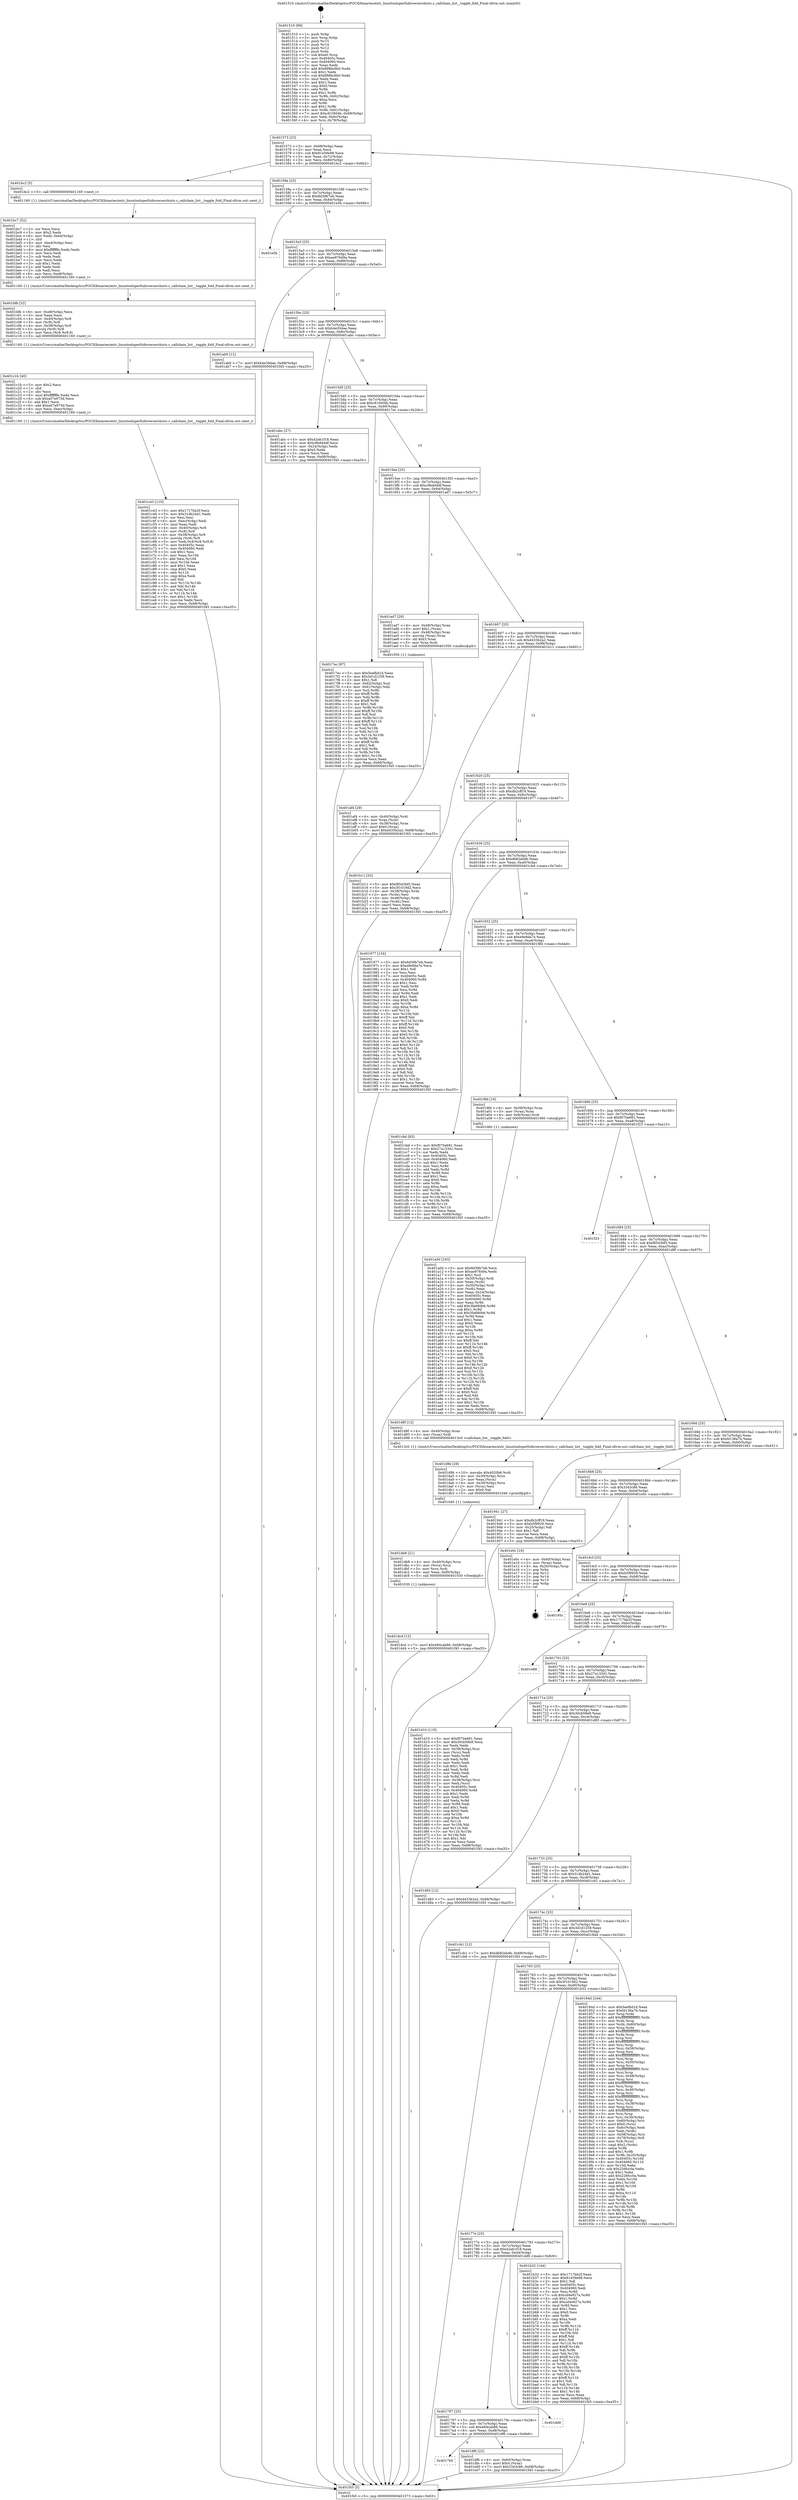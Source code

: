 digraph "0x401510" {
  label = "0x401510 (/mnt/c/Users/mathe/Desktop/tcc/POCII/binaries/extr_linuxtoolsperfuibrowsershists.c_callchain_list__toggle_fold_Final-ollvm.out::main(0))"
  labelloc = "t"
  node[shape=record]

  Entry [label="",width=0.3,height=0.3,shape=circle,fillcolor=black,style=filled]
  "0x401573" [label="{
     0x401573 [23]\l
     | [instrs]\l
     &nbsp;&nbsp;0x401573 \<+3\>: mov -0x68(%rbp),%eax\l
     &nbsp;&nbsp;0x401576 \<+2\>: mov %eax,%ecx\l
     &nbsp;&nbsp;0x401578 \<+6\>: sub $0x81e59e98,%ecx\l
     &nbsp;&nbsp;0x40157e \<+3\>: mov %eax,-0x7c(%rbp)\l
     &nbsp;&nbsp;0x401581 \<+3\>: mov %ecx,-0x80(%rbp)\l
     &nbsp;&nbsp;0x401584 \<+6\>: je 0000000000401bc2 \<main+0x6b2\>\l
  }"]
  "0x401bc2" [label="{
     0x401bc2 [5]\l
     | [instrs]\l
     &nbsp;&nbsp;0x401bc2 \<+5\>: call 0000000000401160 \<next_i\>\l
     | [calls]\l
     &nbsp;&nbsp;0x401160 \{1\} (/mnt/c/Users/mathe/Desktop/tcc/POCII/binaries/extr_linuxtoolsperfuibrowsershists.c_callchain_list__toggle_fold_Final-ollvm.out::next_i)\l
  }"]
  "0x40158a" [label="{
     0x40158a [25]\l
     | [instrs]\l
     &nbsp;&nbsp;0x40158a \<+5\>: jmp 000000000040158f \<main+0x7f\>\l
     &nbsp;&nbsp;0x40158f \<+3\>: mov -0x7c(%rbp),%eax\l
     &nbsp;&nbsp;0x401592 \<+5\>: sub $0x8d39b7eb,%eax\l
     &nbsp;&nbsp;0x401597 \<+6\>: mov %eax,-0x84(%rbp)\l
     &nbsp;&nbsp;0x40159d \<+6\>: je 0000000000401e5b \<main+0x94b\>\l
  }"]
  Exit [label="",width=0.3,height=0.3,shape=circle,fillcolor=black,style=filled,peripheries=2]
  "0x401e5b" [label="{
     0x401e5b\l
  }", style=dashed]
  "0x4015a3" [label="{
     0x4015a3 [25]\l
     | [instrs]\l
     &nbsp;&nbsp;0x4015a3 \<+5\>: jmp 00000000004015a8 \<main+0x98\>\l
     &nbsp;&nbsp;0x4015a8 \<+3\>: mov -0x7c(%rbp),%eax\l
     &nbsp;&nbsp;0x4015ab \<+5\>: sub $0xae97649a,%eax\l
     &nbsp;&nbsp;0x4015b0 \<+6\>: mov %eax,-0x88(%rbp)\l
     &nbsp;&nbsp;0x4015b6 \<+6\>: je 0000000000401ab0 \<main+0x5a0\>\l
  }"]
  "0x4017b0" [label="{
     0x4017b0\l
  }", style=dashed]
  "0x401ab0" [label="{
     0x401ab0 [12]\l
     | [instrs]\l
     &nbsp;&nbsp;0x401ab0 \<+7\>: movl $0xb4e394ae,-0x68(%rbp)\l
     &nbsp;&nbsp;0x401ab7 \<+5\>: jmp 0000000000401f45 \<main+0xa35\>\l
  }"]
  "0x4015bc" [label="{
     0x4015bc [25]\l
     | [instrs]\l
     &nbsp;&nbsp;0x4015bc \<+5\>: jmp 00000000004015c1 \<main+0xb1\>\l
     &nbsp;&nbsp;0x4015c1 \<+3\>: mov -0x7c(%rbp),%eax\l
     &nbsp;&nbsp;0x4015c4 \<+5\>: sub $0xb4e394ae,%eax\l
     &nbsp;&nbsp;0x4015c9 \<+6\>: mov %eax,-0x8c(%rbp)\l
     &nbsp;&nbsp;0x4015cf \<+6\>: je 0000000000401abc \<main+0x5ac\>\l
  }"]
  "0x401df6" [label="{
     0x401df6 [22]\l
     | [instrs]\l
     &nbsp;&nbsp;0x401df6 \<+4\>: mov -0x60(%rbp),%rax\l
     &nbsp;&nbsp;0x401dfa \<+6\>: movl $0x0,(%rax)\l
     &nbsp;&nbsp;0x401e00 \<+7\>: movl $0x3343c86,-0x68(%rbp)\l
     &nbsp;&nbsp;0x401e07 \<+5\>: jmp 0000000000401f45 \<main+0xa35\>\l
  }"]
  "0x401abc" [label="{
     0x401abc [27]\l
     | [instrs]\l
     &nbsp;&nbsp;0x401abc \<+5\>: mov $0x42eb1f18,%eax\l
     &nbsp;&nbsp;0x401ac1 \<+5\>: mov $0xc9bdd4df,%ecx\l
     &nbsp;&nbsp;0x401ac6 \<+3\>: mov -0x24(%rbp),%edx\l
     &nbsp;&nbsp;0x401ac9 \<+3\>: cmp $0x0,%edx\l
     &nbsp;&nbsp;0x401acc \<+3\>: cmove %ecx,%eax\l
     &nbsp;&nbsp;0x401acf \<+3\>: mov %eax,-0x68(%rbp)\l
     &nbsp;&nbsp;0x401ad2 \<+5\>: jmp 0000000000401f45 \<main+0xa35\>\l
  }"]
  "0x4015d5" [label="{
     0x4015d5 [25]\l
     | [instrs]\l
     &nbsp;&nbsp;0x4015d5 \<+5\>: jmp 00000000004015da \<main+0xca\>\l
     &nbsp;&nbsp;0x4015da \<+3\>: mov -0x7c(%rbp),%eax\l
     &nbsp;&nbsp;0x4015dd \<+5\>: sub $0xc61f404b,%eax\l
     &nbsp;&nbsp;0x4015e2 \<+6\>: mov %eax,-0x90(%rbp)\l
     &nbsp;&nbsp;0x4015e8 \<+6\>: je 00000000004017ec \<main+0x2dc\>\l
  }"]
  "0x401797" [label="{
     0x401797 [25]\l
     | [instrs]\l
     &nbsp;&nbsp;0x401797 \<+5\>: jmp 000000000040179c \<main+0x28c\>\l
     &nbsp;&nbsp;0x40179c \<+3\>: mov -0x7c(%rbp),%eax\l
     &nbsp;&nbsp;0x40179f \<+5\>: sub $0x484cab86,%eax\l
     &nbsp;&nbsp;0x4017a4 \<+6\>: mov %eax,-0xd8(%rbp)\l
     &nbsp;&nbsp;0x4017aa \<+6\>: je 0000000000401df6 \<main+0x8e6\>\l
  }"]
  "0x4017ec" [label="{
     0x4017ec [97]\l
     | [instrs]\l
     &nbsp;&nbsp;0x4017ec \<+5\>: mov $0x5eefbd1d,%eax\l
     &nbsp;&nbsp;0x4017f1 \<+5\>: mov $0x3d1d1259,%ecx\l
     &nbsp;&nbsp;0x4017f6 \<+2\>: mov $0x1,%dl\l
     &nbsp;&nbsp;0x4017f8 \<+4\>: mov -0x62(%rbp),%sil\l
     &nbsp;&nbsp;0x4017fc \<+4\>: mov -0x61(%rbp),%dil\l
     &nbsp;&nbsp;0x401800 \<+3\>: mov %sil,%r8b\l
     &nbsp;&nbsp;0x401803 \<+4\>: xor $0xff,%r8b\l
     &nbsp;&nbsp;0x401807 \<+3\>: mov %dil,%r9b\l
     &nbsp;&nbsp;0x40180a \<+4\>: xor $0xff,%r9b\l
     &nbsp;&nbsp;0x40180e \<+3\>: xor $0x1,%dl\l
     &nbsp;&nbsp;0x401811 \<+3\>: mov %r8b,%r10b\l
     &nbsp;&nbsp;0x401814 \<+4\>: and $0xff,%r10b\l
     &nbsp;&nbsp;0x401818 \<+3\>: and %dl,%sil\l
     &nbsp;&nbsp;0x40181b \<+3\>: mov %r9b,%r11b\l
     &nbsp;&nbsp;0x40181e \<+4\>: and $0xff,%r11b\l
     &nbsp;&nbsp;0x401822 \<+3\>: and %dl,%dil\l
     &nbsp;&nbsp;0x401825 \<+3\>: or %sil,%r10b\l
     &nbsp;&nbsp;0x401828 \<+3\>: or %dil,%r11b\l
     &nbsp;&nbsp;0x40182b \<+3\>: xor %r11b,%r10b\l
     &nbsp;&nbsp;0x40182e \<+3\>: or %r9b,%r8b\l
     &nbsp;&nbsp;0x401831 \<+4\>: xor $0xff,%r8b\l
     &nbsp;&nbsp;0x401835 \<+3\>: or $0x1,%dl\l
     &nbsp;&nbsp;0x401838 \<+3\>: and %dl,%r8b\l
     &nbsp;&nbsp;0x40183b \<+3\>: or %r8b,%r10b\l
     &nbsp;&nbsp;0x40183e \<+4\>: test $0x1,%r10b\l
     &nbsp;&nbsp;0x401842 \<+3\>: cmovne %ecx,%eax\l
     &nbsp;&nbsp;0x401845 \<+3\>: mov %eax,-0x68(%rbp)\l
     &nbsp;&nbsp;0x401848 \<+5\>: jmp 0000000000401f45 \<main+0xa35\>\l
  }"]
  "0x4015ee" [label="{
     0x4015ee [25]\l
     | [instrs]\l
     &nbsp;&nbsp;0x4015ee \<+5\>: jmp 00000000004015f3 \<main+0xe3\>\l
     &nbsp;&nbsp;0x4015f3 \<+3\>: mov -0x7c(%rbp),%eax\l
     &nbsp;&nbsp;0x4015f6 \<+5\>: sub $0xc9bdd4df,%eax\l
     &nbsp;&nbsp;0x4015fb \<+6\>: mov %eax,-0x94(%rbp)\l
     &nbsp;&nbsp;0x401601 \<+6\>: je 0000000000401ad7 \<main+0x5c7\>\l
  }"]
  "0x401f45" [label="{
     0x401f45 [5]\l
     | [instrs]\l
     &nbsp;&nbsp;0x401f45 \<+5\>: jmp 0000000000401573 \<main+0x63\>\l
  }"]
  "0x401510" [label="{
     0x401510 [99]\l
     | [instrs]\l
     &nbsp;&nbsp;0x401510 \<+1\>: push %rbp\l
     &nbsp;&nbsp;0x401511 \<+3\>: mov %rsp,%rbp\l
     &nbsp;&nbsp;0x401514 \<+2\>: push %r15\l
     &nbsp;&nbsp;0x401516 \<+2\>: push %r14\l
     &nbsp;&nbsp;0x401518 \<+2\>: push %r12\l
     &nbsp;&nbsp;0x40151a \<+1\>: push %rbx\l
     &nbsp;&nbsp;0x40151b \<+7\>: sub $0xe0,%rsp\l
     &nbsp;&nbsp;0x401522 \<+7\>: mov 0x40405c,%eax\l
     &nbsp;&nbsp;0x401529 \<+7\>: mov 0x404060,%ecx\l
     &nbsp;&nbsp;0x401530 \<+2\>: mov %eax,%edx\l
     &nbsp;&nbsp;0x401532 \<+6\>: add $0x898bc6b0,%edx\l
     &nbsp;&nbsp;0x401538 \<+3\>: sub $0x1,%edx\l
     &nbsp;&nbsp;0x40153b \<+6\>: sub $0x898bc6b0,%edx\l
     &nbsp;&nbsp;0x401541 \<+3\>: imul %edx,%eax\l
     &nbsp;&nbsp;0x401544 \<+3\>: and $0x1,%eax\l
     &nbsp;&nbsp;0x401547 \<+3\>: cmp $0x0,%eax\l
     &nbsp;&nbsp;0x40154a \<+4\>: sete %r8b\l
     &nbsp;&nbsp;0x40154e \<+4\>: and $0x1,%r8b\l
     &nbsp;&nbsp;0x401552 \<+4\>: mov %r8b,-0x62(%rbp)\l
     &nbsp;&nbsp;0x401556 \<+3\>: cmp $0xa,%ecx\l
     &nbsp;&nbsp;0x401559 \<+4\>: setl %r8b\l
     &nbsp;&nbsp;0x40155d \<+4\>: and $0x1,%r8b\l
     &nbsp;&nbsp;0x401561 \<+4\>: mov %r8b,-0x61(%rbp)\l
     &nbsp;&nbsp;0x401565 \<+7\>: movl $0xc61f404b,-0x68(%rbp)\l
     &nbsp;&nbsp;0x40156c \<+3\>: mov %edi,-0x6c(%rbp)\l
     &nbsp;&nbsp;0x40156f \<+4\>: mov %rsi,-0x78(%rbp)\l
  }"]
  "0x401dd9" [label="{
     0x401dd9\l
  }", style=dashed]
  "0x401ad7" [label="{
     0x401ad7 [29]\l
     | [instrs]\l
     &nbsp;&nbsp;0x401ad7 \<+4\>: mov -0x48(%rbp),%rax\l
     &nbsp;&nbsp;0x401adb \<+6\>: movl $0x1,(%rax)\l
     &nbsp;&nbsp;0x401ae1 \<+4\>: mov -0x48(%rbp),%rax\l
     &nbsp;&nbsp;0x401ae5 \<+3\>: movslq (%rax),%rax\l
     &nbsp;&nbsp;0x401ae8 \<+4\>: shl $0x3,%rax\l
     &nbsp;&nbsp;0x401aec \<+3\>: mov %rax,%rdi\l
     &nbsp;&nbsp;0x401aef \<+5\>: call 0000000000401050 \<malloc@plt\>\l
     | [calls]\l
     &nbsp;&nbsp;0x401050 \{1\} (unknown)\l
  }"]
  "0x401607" [label="{
     0x401607 [25]\l
     | [instrs]\l
     &nbsp;&nbsp;0x401607 \<+5\>: jmp 000000000040160c \<main+0xfc\>\l
     &nbsp;&nbsp;0x40160c \<+3\>: mov -0x7c(%rbp),%eax\l
     &nbsp;&nbsp;0x40160f \<+5\>: sub $0xd433b2a2,%eax\l
     &nbsp;&nbsp;0x401614 \<+6\>: mov %eax,-0x98(%rbp)\l
     &nbsp;&nbsp;0x40161a \<+6\>: je 0000000000401b11 \<main+0x601\>\l
  }"]
  "0x401dcd" [label="{
     0x401dcd [12]\l
     | [instrs]\l
     &nbsp;&nbsp;0x401dcd \<+7\>: movl $0x484cab86,-0x68(%rbp)\l
     &nbsp;&nbsp;0x401dd4 \<+5\>: jmp 0000000000401f45 \<main+0xa35\>\l
  }"]
  "0x401b11" [label="{
     0x401b11 [33]\l
     | [instrs]\l
     &nbsp;&nbsp;0x401b11 \<+5\>: mov $0xf8543bf3,%eax\l
     &nbsp;&nbsp;0x401b16 \<+5\>: mov $0x3f1019d2,%ecx\l
     &nbsp;&nbsp;0x401b1b \<+4\>: mov -0x38(%rbp),%rdx\l
     &nbsp;&nbsp;0x401b1f \<+2\>: mov (%rdx),%esi\l
     &nbsp;&nbsp;0x401b21 \<+4\>: mov -0x48(%rbp),%rdx\l
     &nbsp;&nbsp;0x401b25 \<+2\>: cmp (%rdx),%esi\l
     &nbsp;&nbsp;0x401b27 \<+3\>: cmovl %ecx,%eax\l
     &nbsp;&nbsp;0x401b2a \<+3\>: mov %eax,-0x68(%rbp)\l
     &nbsp;&nbsp;0x401b2d \<+5\>: jmp 0000000000401f45 \<main+0xa35\>\l
  }"]
  "0x401620" [label="{
     0x401620 [25]\l
     | [instrs]\l
     &nbsp;&nbsp;0x401620 \<+5\>: jmp 0000000000401625 \<main+0x115\>\l
     &nbsp;&nbsp;0x401625 \<+3\>: mov -0x7c(%rbp),%eax\l
     &nbsp;&nbsp;0x401628 \<+5\>: sub $0xdb2cff19,%eax\l
     &nbsp;&nbsp;0x40162d \<+6\>: mov %eax,-0x9c(%rbp)\l
     &nbsp;&nbsp;0x401633 \<+6\>: je 0000000000401977 \<main+0x467\>\l
  }"]
  "0x401db8" [label="{
     0x401db8 [21]\l
     | [instrs]\l
     &nbsp;&nbsp;0x401db8 \<+4\>: mov -0x40(%rbp),%rcx\l
     &nbsp;&nbsp;0x401dbc \<+3\>: mov (%rcx),%rcx\l
     &nbsp;&nbsp;0x401dbf \<+3\>: mov %rcx,%rdi\l
     &nbsp;&nbsp;0x401dc2 \<+6\>: mov %eax,-0xf0(%rbp)\l
     &nbsp;&nbsp;0x401dc8 \<+5\>: call 0000000000401030 \<free@plt\>\l
     | [calls]\l
     &nbsp;&nbsp;0x401030 \{1\} (unknown)\l
  }"]
  "0x401977" [label="{
     0x401977 [134]\l
     | [instrs]\l
     &nbsp;&nbsp;0x401977 \<+5\>: mov $0x8d39b7eb,%eax\l
     &nbsp;&nbsp;0x40197c \<+5\>: mov $0xe9e8da7e,%ecx\l
     &nbsp;&nbsp;0x401981 \<+2\>: mov $0x1,%dl\l
     &nbsp;&nbsp;0x401983 \<+2\>: xor %esi,%esi\l
     &nbsp;&nbsp;0x401985 \<+7\>: mov 0x40405c,%edi\l
     &nbsp;&nbsp;0x40198c \<+8\>: mov 0x404060,%r8d\l
     &nbsp;&nbsp;0x401994 \<+3\>: sub $0x1,%esi\l
     &nbsp;&nbsp;0x401997 \<+3\>: mov %edi,%r9d\l
     &nbsp;&nbsp;0x40199a \<+3\>: add %esi,%r9d\l
     &nbsp;&nbsp;0x40199d \<+4\>: imul %r9d,%edi\l
     &nbsp;&nbsp;0x4019a1 \<+3\>: and $0x1,%edi\l
     &nbsp;&nbsp;0x4019a4 \<+3\>: cmp $0x0,%edi\l
     &nbsp;&nbsp;0x4019a7 \<+4\>: sete %r10b\l
     &nbsp;&nbsp;0x4019ab \<+4\>: cmp $0xa,%r8d\l
     &nbsp;&nbsp;0x4019af \<+4\>: setl %r11b\l
     &nbsp;&nbsp;0x4019b3 \<+3\>: mov %r10b,%bl\l
     &nbsp;&nbsp;0x4019b6 \<+3\>: xor $0xff,%bl\l
     &nbsp;&nbsp;0x4019b9 \<+3\>: mov %r11b,%r14b\l
     &nbsp;&nbsp;0x4019bc \<+4\>: xor $0xff,%r14b\l
     &nbsp;&nbsp;0x4019c0 \<+3\>: xor $0x0,%dl\l
     &nbsp;&nbsp;0x4019c3 \<+3\>: mov %bl,%r15b\l
     &nbsp;&nbsp;0x4019c6 \<+4\>: and $0x0,%r15b\l
     &nbsp;&nbsp;0x4019ca \<+3\>: and %dl,%r10b\l
     &nbsp;&nbsp;0x4019cd \<+3\>: mov %r14b,%r12b\l
     &nbsp;&nbsp;0x4019d0 \<+4\>: and $0x0,%r12b\l
     &nbsp;&nbsp;0x4019d4 \<+3\>: and %dl,%r11b\l
     &nbsp;&nbsp;0x4019d7 \<+3\>: or %r10b,%r15b\l
     &nbsp;&nbsp;0x4019da \<+3\>: or %r11b,%r12b\l
     &nbsp;&nbsp;0x4019dd \<+3\>: xor %r12b,%r15b\l
     &nbsp;&nbsp;0x4019e0 \<+3\>: or %r14b,%bl\l
     &nbsp;&nbsp;0x4019e3 \<+3\>: xor $0xff,%bl\l
     &nbsp;&nbsp;0x4019e6 \<+3\>: or $0x0,%dl\l
     &nbsp;&nbsp;0x4019e9 \<+2\>: and %dl,%bl\l
     &nbsp;&nbsp;0x4019eb \<+3\>: or %bl,%r15b\l
     &nbsp;&nbsp;0x4019ee \<+4\>: test $0x1,%r15b\l
     &nbsp;&nbsp;0x4019f2 \<+3\>: cmovne %ecx,%eax\l
     &nbsp;&nbsp;0x4019f5 \<+3\>: mov %eax,-0x68(%rbp)\l
     &nbsp;&nbsp;0x4019f8 \<+5\>: jmp 0000000000401f45 \<main+0xa35\>\l
  }"]
  "0x401639" [label="{
     0x401639 [25]\l
     | [instrs]\l
     &nbsp;&nbsp;0x401639 \<+5\>: jmp 000000000040163e \<main+0x12e\>\l
     &nbsp;&nbsp;0x40163e \<+3\>: mov -0x7c(%rbp),%eax\l
     &nbsp;&nbsp;0x401641 \<+5\>: sub $0xdb82ebdb,%eax\l
     &nbsp;&nbsp;0x401646 \<+6\>: mov %eax,-0xa0(%rbp)\l
     &nbsp;&nbsp;0x40164c \<+6\>: je 0000000000401cbd \<main+0x7ad\>\l
  }"]
  "0x401d9b" [label="{
     0x401d9b [29]\l
     | [instrs]\l
     &nbsp;&nbsp;0x401d9b \<+10\>: movabs $0x4020b6,%rdi\l
     &nbsp;&nbsp;0x401da5 \<+4\>: mov -0x30(%rbp),%rcx\l
     &nbsp;&nbsp;0x401da9 \<+2\>: mov %eax,(%rcx)\l
     &nbsp;&nbsp;0x401dab \<+4\>: mov -0x30(%rbp),%rcx\l
     &nbsp;&nbsp;0x401daf \<+2\>: mov (%rcx),%esi\l
     &nbsp;&nbsp;0x401db1 \<+2\>: mov $0x0,%al\l
     &nbsp;&nbsp;0x401db3 \<+5\>: call 0000000000401040 \<printf@plt\>\l
     | [calls]\l
     &nbsp;&nbsp;0x401040 \{1\} (unknown)\l
  }"]
  "0x401cbd" [label="{
     0x401cbd [83]\l
     | [instrs]\l
     &nbsp;&nbsp;0x401cbd \<+5\>: mov $0xf070a681,%eax\l
     &nbsp;&nbsp;0x401cc2 \<+5\>: mov $0x27a133d1,%ecx\l
     &nbsp;&nbsp;0x401cc7 \<+2\>: xor %edx,%edx\l
     &nbsp;&nbsp;0x401cc9 \<+7\>: mov 0x40405c,%esi\l
     &nbsp;&nbsp;0x401cd0 \<+7\>: mov 0x404060,%edi\l
     &nbsp;&nbsp;0x401cd7 \<+3\>: sub $0x1,%edx\l
     &nbsp;&nbsp;0x401cda \<+3\>: mov %esi,%r8d\l
     &nbsp;&nbsp;0x401cdd \<+3\>: add %edx,%r8d\l
     &nbsp;&nbsp;0x401ce0 \<+4\>: imul %r8d,%esi\l
     &nbsp;&nbsp;0x401ce4 \<+3\>: and $0x1,%esi\l
     &nbsp;&nbsp;0x401ce7 \<+3\>: cmp $0x0,%esi\l
     &nbsp;&nbsp;0x401cea \<+4\>: sete %r9b\l
     &nbsp;&nbsp;0x401cee \<+3\>: cmp $0xa,%edi\l
     &nbsp;&nbsp;0x401cf1 \<+4\>: setl %r10b\l
     &nbsp;&nbsp;0x401cf5 \<+3\>: mov %r9b,%r11b\l
     &nbsp;&nbsp;0x401cf8 \<+3\>: and %r10b,%r11b\l
     &nbsp;&nbsp;0x401cfb \<+3\>: xor %r10b,%r9b\l
     &nbsp;&nbsp;0x401cfe \<+3\>: or %r9b,%r11b\l
     &nbsp;&nbsp;0x401d01 \<+4\>: test $0x1,%r11b\l
     &nbsp;&nbsp;0x401d05 \<+3\>: cmovne %ecx,%eax\l
     &nbsp;&nbsp;0x401d08 \<+3\>: mov %eax,-0x68(%rbp)\l
     &nbsp;&nbsp;0x401d0b \<+5\>: jmp 0000000000401f45 \<main+0xa35\>\l
  }"]
  "0x401652" [label="{
     0x401652 [25]\l
     | [instrs]\l
     &nbsp;&nbsp;0x401652 \<+5\>: jmp 0000000000401657 \<main+0x147\>\l
     &nbsp;&nbsp;0x401657 \<+3\>: mov -0x7c(%rbp),%eax\l
     &nbsp;&nbsp;0x40165a \<+5\>: sub $0xe9e8da7e,%eax\l
     &nbsp;&nbsp;0x40165f \<+6\>: mov %eax,-0xa4(%rbp)\l
     &nbsp;&nbsp;0x401665 \<+6\>: je 00000000004019fd \<main+0x4ed\>\l
  }"]
  "0x401c43" [label="{
     0x401c43 [110]\l
     | [instrs]\l
     &nbsp;&nbsp;0x401c43 \<+5\>: mov $0x1717bb2f,%ecx\l
     &nbsp;&nbsp;0x401c48 \<+5\>: mov $0x31db24d1,%edx\l
     &nbsp;&nbsp;0x401c4d \<+2\>: xor %esi,%esi\l
     &nbsp;&nbsp;0x401c4f \<+6\>: mov -0xec(%rbp),%edi\l
     &nbsp;&nbsp;0x401c55 \<+3\>: imul %eax,%edi\l
     &nbsp;&nbsp;0x401c58 \<+4\>: mov -0x40(%rbp),%r8\l
     &nbsp;&nbsp;0x401c5c \<+3\>: mov (%r8),%r8\l
     &nbsp;&nbsp;0x401c5f \<+4\>: mov -0x38(%rbp),%r9\l
     &nbsp;&nbsp;0x401c63 \<+3\>: movslq (%r9),%r9\l
     &nbsp;&nbsp;0x401c66 \<+5\>: mov %edi,0x4(%r8,%r9,8)\l
     &nbsp;&nbsp;0x401c6b \<+7\>: mov 0x40405c,%eax\l
     &nbsp;&nbsp;0x401c72 \<+7\>: mov 0x404060,%edi\l
     &nbsp;&nbsp;0x401c79 \<+3\>: sub $0x1,%esi\l
     &nbsp;&nbsp;0x401c7c \<+3\>: mov %eax,%r10d\l
     &nbsp;&nbsp;0x401c7f \<+3\>: add %esi,%r10d\l
     &nbsp;&nbsp;0x401c82 \<+4\>: imul %r10d,%eax\l
     &nbsp;&nbsp;0x401c86 \<+3\>: and $0x1,%eax\l
     &nbsp;&nbsp;0x401c89 \<+3\>: cmp $0x0,%eax\l
     &nbsp;&nbsp;0x401c8c \<+4\>: sete %r11b\l
     &nbsp;&nbsp;0x401c90 \<+3\>: cmp $0xa,%edi\l
     &nbsp;&nbsp;0x401c93 \<+3\>: setl %bl\l
     &nbsp;&nbsp;0x401c96 \<+3\>: mov %r11b,%r14b\l
     &nbsp;&nbsp;0x401c99 \<+3\>: and %bl,%r14b\l
     &nbsp;&nbsp;0x401c9c \<+3\>: xor %bl,%r11b\l
     &nbsp;&nbsp;0x401c9f \<+3\>: or %r11b,%r14b\l
     &nbsp;&nbsp;0x401ca2 \<+4\>: test $0x1,%r14b\l
     &nbsp;&nbsp;0x401ca6 \<+3\>: cmovne %edx,%ecx\l
     &nbsp;&nbsp;0x401ca9 \<+3\>: mov %ecx,-0x68(%rbp)\l
     &nbsp;&nbsp;0x401cac \<+5\>: jmp 0000000000401f45 \<main+0xa35\>\l
  }"]
  "0x4019fd" [label="{
     0x4019fd [16]\l
     | [instrs]\l
     &nbsp;&nbsp;0x4019fd \<+4\>: mov -0x58(%rbp),%rax\l
     &nbsp;&nbsp;0x401a01 \<+3\>: mov (%rax),%rax\l
     &nbsp;&nbsp;0x401a04 \<+4\>: mov 0x8(%rax),%rdi\l
     &nbsp;&nbsp;0x401a08 \<+5\>: call 0000000000401060 \<atoi@plt\>\l
     | [calls]\l
     &nbsp;&nbsp;0x401060 \{1\} (unknown)\l
  }"]
  "0x40166b" [label="{
     0x40166b [25]\l
     | [instrs]\l
     &nbsp;&nbsp;0x40166b \<+5\>: jmp 0000000000401670 \<main+0x160\>\l
     &nbsp;&nbsp;0x401670 \<+3\>: mov -0x7c(%rbp),%eax\l
     &nbsp;&nbsp;0x401673 \<+5\>: sub $0xf070a681,%eax\l
     &nbsp;&nbsp;0x401678 \<+6\>: mov %eax,-0xa8(%rbp)\l
     &nbsp;&nbsp;0x40167e \<+6\>: je 0000000000401f23 \<main+0xa13\>\l
  }"]
  "0x401c1b" [label="{
     0x401c1b [40]\l
     | [instrs]\l
     &nbsp;&nbsp;0x401c1b \<+5\>: mov $0x2,%ecx\l
     &nbsp;&nbsp;0x401c20 \<+1\>: cltd\l
     &nbsp;&nbsp;0x401c21 \<+2\>: idiv %ecx\l
     &nbsp;&nbsp;0x401c23 \<+6\>: imul $0xfffffffe,%edx,%ecx\l
     &nbsp;&nbsp;0x401c29 \<+6\>: sub $0xa07e975d,%ecx\l
     &nbsp;&nbsp;0x401c2f \<+3\>: add $0x1,%ecx\l
     &nbsp;&nbsp;0x401c32 \<+6\>: add $0xa07e975d,%ecx\l
     &nbsp;&nbsp;0x401c38 \<+6\>: mov %ecx,-0xec(%rbp)\l
     &nbsp;&nbsp;0x401c3e \<+5\>: call 0000000000401160 \<next_i\>\l
     | [calls]\l
     &nbsp;&nbsp;0x401160 \{1\} (/mnt/c/Users/mathe/Desktop/tcc/POCII/binaries/extr_linuxtoolsperfuibrowsershists.c_callchain_list__toggle_fold_Final-ollvm.out::next_i)\l
  }"]
  "0x401f23" [label="{
     0x401f23\l
  }", style=dashed]
  "0x401684" [label="{
     0x401684 [25]\l
     | [instrs]\l
     &nbsp;&nbsp;0x401684 \<+5\>: jmp 0000000000401689 \<main+0x179\>\l
     &nbsp;&nbsp;0x401689 \<+3\>: mov -0x7c(%rbp),%eax\l
     &nbsp;&nbsp;0x40168c \<+5\>: sub $0xf8543bf3,%eax\l
     &nbsp;&nbsp;0x401691 \<+6\>: mov %eax,-0xac(%rbp)\l
     &nbsp;&nbsp;0x401697 \<+6\>: je 0000000000401d8f \<main+0x87f\>\l
  }"]
  "0x401bfb" [label="{
     0x401bfb [32]\l
     | [instrs]\l
     &nbsp;&nbsp;0x401bfb \<+6\>: mov -0xe8(%rbp),%ecx\l
     &nbsp;&nbsp;0x401c01 \<+3\>: imul %eax,%ecx\l
     &nbsp;&nbsp;0x401c04 \<+4\>: mov -0x40(%rbp),%r8\l
     &nbsp;&nbsp;0x401c08 \<+3\>: mov (%r8),%r8\l
     &nbsp;&nbsp;0x401c0b \<+4\>: mov -0x38(%rbp),%r9\l
     &nbsp;&nbsp;0x401c0f \<+3\>: movslq (%r9),%r9\l
     &nbsp;&nbsp;0x401c12 \<+4\>: mov %ecx,(%r8,%r9,8)\l
     &nbsp;&nbsp;0x401c16 \<+5\>: call 0000000000401160 \<next_i\>\l
     | [calls]\l
     &nbsp;&nbsp;0x401160 \{1\} (/mnt/c/Users/mathe/Desktop/tcc/POCII/binaries/extr_linuxtoolsperfuibrowsershists.c_callchain_list__toggle_fold_Final-ollvm.out::next_i)\l
  }"]
  "0x401d8f" [label="{
     0x401d8f [12]\l
     | [instrs]\l
     &nbsp;&nbsp;0x401d8f \<+4\>: mov -0x40(%rbp),%rax\l
     &nbsp;&nbsp;0x401d93 \<+3\>: mov (%rax),%rdi\l
     &nbsp;&nbsp;0x401d96 \<+5\>: call 00000000004013c0 \<callchain_list__toggle_fold\>\l
     | [calls]\l
     &nbsp;&nbsp;0x4013c0 \{1\} (/mnt/c/Users/mathe/Desktop/tcc/POCII/binaries/extr_linuxtoolsperfuibrowsershists.c_callchain_list__toggle_fold_Final-ollvm.out::callchain_list__toggle_fold)\l
  }"]
  "0x40169d" [label="{
     0x40169d [25]\l
     | [instrs]\l
     &nbsp;&nbsp;0x40169d \<+5\>: jmp 00000000004016a2 \<main+0x192\>\l
     &nbsp;&nbsp;0x4016a2 \<+3\>: mov -0x7c(%rbp),%eax\l
     &nbsp;&nbsp;0x4016a5 \<+5\>: sub $0xfd136a7b,%eax\l
     &nbsp;&nbsp;0x4016aa \<+6\>: mov %eax,-0xb0(%rbp)\l
     &nbsp;&nbsp;0x4016b0 \<+6\>: je 0000000000401941 \<main+0x431\>\l
  }"]
  "0x401bc7" [label="{
     0x401bc7 [52]\l
     | [instrs]\l
     &nbsp;&nbsp;0x401bc7 \<+2\>: xor %ecx,%ecx\l
     &nbsp;&nbsp;0x401bc9 \<+5\>: mov $0x2,%edx\l
     &nbsp;&nbsp;0x401bce \<+6\>: mov %edx,-0xe4(%rbp)\l
     &nbsp;&nbsp;0x401bd4 \<+1\>: cltd\l
     &nbsp;&nbsp;0x401bd5 \<+6\>: mov -0xe4(%rbp),%esi\l
     &nbsp;&nbsp;0x401bdb \<+2\>: idiv %esi\l
     &nbsp;&nbsp;0x401bdd \<+6\>: imul $0xfffffffe,%edx,%edx\l
     &nbsp;&nbsp;0x401be3 \<+2\>: mov %ecx,%edi\l
     &nbsp;&nbsp;0x401be5 \<+2\>: sub %edx,%edi\l
     &nbsp;&nbsp;0x401be7 \<+2\>: mov %ecx,%edx\l
     &nbsp;&nbsp;0x401be9 \<+3\>: sub $0x1,%edx\l
     &nbsp;&nbsp;0x401bec \<+2\>: add %edx,%edi\l
     &nbsp;&nbsp;0x401bee \<+2\>: sub %edi,%ecx\l
     &nbsp;&nbsp;0x401bf0 \<+6\>: mov %ecx,-0xe8(%rbp)\l
     &nbsp;&nbsp;0x401bf6 \<+5\>: call 0000000000401160 \<next_i\>\l
     | [calls]\l
     &nbsp;&nbsp;0x401160 \{1\} (/mnt/c/Users/mathe/Desktop/tcc/POCII/binaries/extr_linuxtoolsperfuibrowsershists.c_callchain_list__toggle_fold_Final-ollvm.out::next_i)\l
  }"]
  "0x401941" [label="{
     0x401941 [27]\l
     | [instrs]\l
     &nbsp;&nbsp;0x401941 \<+5\>: mov $0xdb2cff19,%eax\l
     &nbsp;&nbsp;0x401946 \<+5\>: mov $0xb5f9929,%ecx\l
     &nbsp;&nbsp;0x40194b \<+3\>: mov -0x25(%rbp),%dl\l
     &nbsp;&nbsp;0x40194e \<+3\>: test $0x1,%dl\l
     &nbsp;&nbsp;0x401951 \<+3\>: cmovne %ecx,%eax\l
     &nbsp;&nbsp;0x401954 \<+3\>: mov %eax,-0x68(%rbp)\l
     &nbsp;&nbsp;0x401957 \<+5\>: jmp 0000000000401f45 \<main+0xa35\>\l
  }"]
  "0x4016b6" [label="{
     0x4016b6 [25]\l
     | [instrs]\l
     &nbsp;&nbsp;0x4016b6 \<+5\>: jmp 00000000004016bb \<main+0x1ab\>\l
     &nbsp;&nbsp;0x4016bb \<+3\>: mov -0x7c(%rbp),%eax\l
     &nbsp;&nbsp;0x4016be \<+5\>: sub $0x3343c86,%eax\l
     &nbsp;&nbsp;0x4016c3 \<+6\>: mov %eax,-0xb4(%rbp)\l
     &nbsp;&nbsp;0x4016c9 \<+6\>: je 0000000000401e0c \<main+0x8fc\>\l
  }"]
  "0x40177e" [label="{
     0x40177e [25]\l
     | [instrs]\l
     &nbsp;&nbsp;0x40177e \<+5\>: jmp 0000000000401783 \<main+0x273\>\l
     &nbsp;&nbsp;0x401783 \<+3\>: mov -0x7c(%rbp),%eax\l
     &nbsp;&nbsp;0x401786 \<+5\>: sub $0x42eb1f18,%eax\l
     &nbsp;&nbsp;0x40178b \<+6\>: mov %eax,-0xd4(%rbp)\l
     &nbsp;&nbsp;0x401791 \<+6\>: je 0000000000401dd9 \<main+0x8c9\>\l
  }"]
  "0x401e0c" [label="{
     0x401e0c [19]\l
     | [instrs]\l
     &nbsp;&nbsp;0x401e0c \<+4\>: mov -0x60(%rbp),%rax\l
     &nbsp;&nbsp;0x401e10 \<+2\>: mov (%rax),%eax\l
     &nbsp;&nbsp;0x401e12 \<+4\>: lea -0x20(%rbp),%rsp\l
     &nbsp;&nbsp;0x401e16 \<+1\>: pop %rbx\l
     &nbsp;&nbsp;0x401e17 \<+2\>: pop %r12\l
     &nbsp;&nbsp;0x401e19 \<+2\>: pop %r14\l
     &nbsp;&nbsp;0x401e1b \<+2\>: pop %r15\l
     &nbsp;&nbsp;0x401e1d \<+1\>: pop %rbp\l
     &nbsp;&nbsp;0x401e1e \<+1\>: ret\l
  }"]
  "0x4016cf" [label="{
     0x4016cf [25]\l
     | [instrs]\l
     &nbsp;&nbsp;0x4016cf \<+5\>: jmp 00000000004016d4 \<main+0x1c4\>\l
     &nbsp;&nbsp;0x4016d4 \<+3\>: mov -0x7c(%rbp),%eax\l
     &nbsp;&nbsp;0x4016d7 \<+5\>: sub $0xb5f9929,%eax\l
     &nbsp;&nbsp;0x4016dc \<+6\>: mov %eax,-0xb8(%rbp)\l
     &nbsp;&nbsp;0x4016e2 \<+6\>: je 000000000040195c \<main+0x44c\>\l
  }"]
  "0x401b32" [label="{
     0x401b32 [144]\l
     | [instrs]\l
     &nbsp;&nbsp;0x401b32 \<+5\>: mov $0x1717bb2f,%eax\l
     &nbsp;&nbsp;0x401b37 \<+5\>: mov $0x81e59e98,%ecx\l
     &nbsp;&nbsp;0x401b3c \<+2\>: mov $0x1,%dl\l
     &nbsp;&nbsp;0x401b3e \<+7\>: mov 0x40405c,%esi\l
     &nbsp;&nbsp;0x401b45 \<+7\>: mov 0x404060,%edi\l
     &nbsp;&nbsp;0x401b4c \<+3\>: mov %esi,%r8d\l
     &nbsp;&nbsp;0x401b4f \<+7\>: sub $0xcd4e927a,%r8d\l
     &nbsp;&nbsp;0x401b56 \<+4\>: sub $0x1,%r8d\l
     &nbsp;&nbsp;0x401b5a \<+7\>: add $0xcd4e927a,%r8d\l
     &nbsp;&nbsp;0x401b61 \<+4\>: imul %r8d,%esi\l
     &nbsp;&nbsp;0x401b65 \<+3\>: and $0x1,%esi\l
     &nbsp;&nbsp;0x401b68 \<+3\>: cmp $0x0,%esi\l
     &nbsp;&nbsp;0x401b6b \<+4\>: sete %r9b\l
     &nbsp;&nbsp;0x401b6f \<+3\>: cmp $0xa,%edi\l
     &nbsp;&nbsp;0x401b72 \<+4\>: setl %r10b\l
     &nbsp;&nbsp;0x401b76 \<+3\>: mov %r9b,%r11b\l
     &nbsp;&nbsp;0x401b79 \<+4\>: xor $0xff,%r11b\l
     &nbsp;&nbsp;0x401b7d \<+3\>: mov %r10b,%bl\l
     &nbsp;&nbsp;0x401b80 \<+3\>: xor $0xff,%bl\l
     &nbsp;&nbsp;0x401b83 \<+3\>: xor $0x1,%dl\l
     &nbsp;&nbsp;0x401b86 \<+3\>: mov %r11b,%r14b\l
     &nbsp;&nbsp;0x401b89 \<+4\>: and $0xff,%r14b\l
     &nbsp;&nbsp;0x401b8d \<+3\>: and %dl,%r9b\l
     &nbsp;&nbsp;0x401b90 \<+3\>: mov %bl,%r15b\l
     &nbsp;&nbsp;0x401b93 \<+4\>: and $0xff,%r15b\l
     &nbsp;&nbsp;0x401b97 \<+3\>: and %dl,%r10b\l
     &nbsp;&nbsp;0x401b9a \<+3\>: or %r9b,%r14b\l
     &nbsp;&nbsp;0x401b9d \<+3\>: or %r10b,%r15b\l
     &nbsp;&nbsp;0x401ba0 \<+3\>: xor %r15b,%r14b\l
     &nbsp;&nbsp;0x401ba3 \<+3\>: or %bl,%r11b\l
     &nbsp;&nbsp;0x401ba6 \<+4\>: xor $0xff,%r11b\l
     &nbsp;&nbsp;0x401baa \<+3\>: or $0x1,%dl\l
     &nbsp;&nbsp;0x401bad \<+3\>: and %dl,%r11b\l
     &nbsp;&nbsp;0x401bb0 \<+3\>: or %r11b,%r14b\l
     &nbsp;&nbsp;0x401bb3 \<+4\>: test $0x1,%r14b\l
     &nbsp;&nbsp;0x401bb7 \<+3\>: cmovne %ecx,%eax\l
     &nbsp;&nbsp;0x401bba \<+3\>: mov %eax,-0x68(%rbp)\l
     &nbsp;&nbsp;0x401bbd \<+5\>: jmp 0000000000401f45 \<main+0xa35\>\l
  }"]
  "0x40195c" [label="{
     0x40195c\l
  }", style=dashed]
  "0x4016e8" [label="{
     0x4016e8 [25]\l
     | [instrs]\l
     &nbsp;&nbsp;0x4016e8 \<+5\>: jmp 00000000004016ed \<main+0x1dd\>\l
     &nbsp;&nbsp;0x4016ed \<+3\>: mov -0x7c(%rbp),%eax\l
     &nbsp;&nbsp;0x4016f0 \<+5\>: sub $0x1717bb2f,%eax\l
     &nbsp;&nbsp;0x4016f5 \<+6\>: mov %eax,-0xbc(%rbp)\l
     &nbsp;&nbsp;0x4016fb \<+6\>: je 0000000000401e88 \<main+0x978\>\l
  }"]
  "0x401af4" [label="{
     0x401af4 [29]\l
     | [instrs]\l
     &nbsp;&nbsp;0x401af4 \<+4\>: mov -0x40(%rbp),%rdi\l
     &nbsp;&nbsp;0x401af8 \<+3\>: mov %rax,(%rdi)\l
     &nbsp;&nbsp;0x401afb \<+4\>: mov -0x38(%rbp),%rax\l
     &nbsp;&nbsp;0x401aff \<+6\>: movl $0x0,(%rax)\l
     &nbsp;&nbsp;0x401b05 \<+7\>: movl $0xd433b2a2,-0x68(%rbp)\l
     &nbsp;&nbsp;0x401b0c \<+5\>: jmp 0000000000401f45 \<main+0xa35\>\l
  }"]
  "0x401e88" [label="{
     0x401e88\l
  }", style=dashed]
  "0x401701" [label="{
     0x401701 [25]\l
     | [instrs]\l
     &nbsp;&nbsp;0x401701 \<+5\>: jmp 0000000000401706 \<main+0x1f6\>\l
     &nbsp;&nbsp;0x401706 \<+3\>: mov -0x7c(%rbp),%eax\l
     &nbsp;&nbsp;0x401709 \<+5\>: sub $0x27a133d1,%eax\l
     &nbsp;&nbsp;0x40170e \<+6\>: mov %eax,-0xc0(%rbp)\l
     &nbsp;&nbsp;0x401714 \<+6\>: je 0000000000401d10 \<main+0x800\>\l
  }"]
  "0x401a0d" [label="{
     0x401a0d [163]\l
     | [instrs]\l
     &nbsp;&nbsp;0x401a0d \<+5\>: mov $0x8d39b7eb,%ecx\l
     &nbsp;&nbsp;0x401a12 \<+5\>: mov $0xae97649a,%edx\l
     &nbsp;&nbsp;0x401a17 \<+3\>: mov $0x1,%sil\l
     &nbsp;&nbsp;0x401a1a \<+4\>: mov -0x50(%rbp),%rdi\l
     &nbsp;&nbsp;0x401a1e \<+2\>: mov %eax,(%rdi)\l
     &nbsp;&nbsp;0x401a20 \<+4\>: mov -0x50(%rbp),%rdi\l
     &nbsp;&nbsp;0x401a24 \<+2\>: mov (%rdi),%eax\l
     &nbsp;&nbsp;0x401a26 \<+3\>: mov %eax,-0x24(%rbp)\l
     &nbsp;&nbsp;0x401a29 \<+7\>: mov 0x40405c,%eax\l
     &nbsp;&nbsp;0x401a30 \<+8\>: mov 0x404060,%r8d\l
     &nbsp;&nbsp;0x401a38 \<+3\>: mov %eax,%r9d\l
     &nbsp;&nbsp;0x401a3b \<+7\>: add $0x3fa680b6,%r9d\l
     &nbsp;&nbsp;0x401a42 \<+4\>: sub $0x1,%r9d\l
     &nbsp;&nbsp;0x401a46 \<+7\>: sub $0x3fa680b6,%r9d\l
     &nbsp;&nbsp;0x401a4d \<+4\>: imul %r9d,%eax\l
     &nbsp;&nbsp;0x401a51 \<+3\>: and $0x1,%eax\l
     &nbsp;&nbsp;0x401a54 \<+3\>: cmp $0x0,%eax\l
     &nbsp;&nbsp;0x401a57 \<+4\>: sete %r10b\l
     &nbsp;&nbsp;0x401a5b \<+4\>: cmp $0xa,%r8d\l
     &nbsp;&nbsp;0x401a5f \<+4\>: setl %r11b\l
     &nbsp;&nbsp;0x401a63 \<+3\>: mov %r10b,%bl\l
     &nbsp;&nbsp;0x401a66 \<+3\>: xor $0xff,%bl\l
     &nbsp;&nbsp;0x401a69 \<+3\>: mov %r11b,%r14b\l
     &nbsp;&nbsp;0x401a6c \<+4\>: xor $0xff,%r14b\l
     &nbsp;&nbsp;0x401a70 \<+4\>: xor $0x0,%sil\l
     &nbsp;&nbsp;0x401a74 \<+3\>: mov %bl,%r15b\l
     &nbsp;&nbsp;0x401a77 \<+4\>: and $0x0,%r15b\l
     &nbsp;&nbsp;0x401a7b \<+3\>: and %sil,%r10b\l
     &nbsp;&nbsp;0x401a7e \<+3\>: mov %r14b,%r12b\l
     &nbsp;&nbsp;0x401a81 \<+4\>: and $0x0,%r12b\l
     &nbsp;&nbsp;0x401a85 \<+3\>: and %sil,%r11b\l
     &nbsp;&nbsp;0x401a88 \<+3\>: or %r10b,%r15b\l
     &nbsp;&nbsp;0x401a8b \<+3\>: or %r11b,%r12b\l
     &nbsp;&nbsp;0x401a8e \<+3\>: xor %r12b,%r15b\l
     &nbsp;&nbsp;0x401a91 \<+3\>: or %r14b,%bl\l
     &nbsp;&nbsp;0x401a94 \<+3\>: xor $0xff,%bl\l
     &nbsp;&nbsp;0x401a97 \<+4\>: or $0x0,%sil\l
     &nbsp;&nbsp;0x401a9b \<+3\>: and %sil,%bl\l
     &nbsp;&nbsp;0x401a9e \<+3\>: or %bl,%r15b\l
     &nbsp;&nbsp;0x401aa1 \<+4\>: test $0x1,%r15b\l
     &nbsp;&nbsp;0x401aa5 \<+3\>: cmovne %edx,%ecx\l
     &nbsp;&nbsp;0x401aa8 \<+3\>: mov %ecx,-0x68(%rbp)\l
     &nbsp;&nbsp;0x401aab \<+5\>: jmp 0000000000401f45 \<main+0xa35\>\l
  }"]
  "0x401d10" [label="{
     0x401d10 [115]\l
     | [instrs]\l
     &nbsp;&nbsp;0x401d10 \<+5\>: mov $0xf070a681,%eax\l
     &nbsp;&nbsp;0x401d15 \<+5\>: mov $0x30cb58e9,%ecx\l
     &nbsp;&nbsp;0x401d1a \<+2\>: xor %edx,%edx\l
     &nbsp;&nbsp;0x401d1c \<+4\>: mov -0x38(%rbp),%rsi\l
     &nbsp;&nbsp;0x401d20 \<+2\>: mov (%rsi),%edi\l
     &nbsp;&nbsp;0x401d22 \<+3\>: mov %edx,%r8d\l
     &nbsp;&nbsp;0x401d25 \<+3\>: sub %edi,%r8d\l
     &nbsp;&nbsp;0x401d28 \<+2\>: mov %edx,%edi\l
     &nbsp;&nbsp;0x401d2a \<+3\>: sub $0x1,%edi\l
     &nbsp;&nbsp;0x401d2d \<+3\>: add %edi,%r8d\l
     &nbsp;&nbsp;0x401d30 \<+2\>: mov %edx,%edi\l
     &nbsp;&nbsp;0x401d32 \<+3\>: sub %r8d,%edi\l
     &nbsp;&nbsp;0x401d35 \<+4\>: mov -0x38(%rbp),%rsi\l
     &nbsp;&nbsp;0x401d39 \<+2\>: mov %edi,(%rsi)\l
     &nbsp;&nbsp;0x401d3b \<+7\>: mov 0x40405c,%edi\l
     &nbsp;&nbsp;0x401d42 \<+8\>: mov 0x404060,%r8d\l
     &nbsp;&nbsp;0x401d4a \<+3\>: sub $0x1,%edx\l
     &nbsp;&nbsp;0x401d4d \<+3\>: mov %edi,%r9d\l
     &nbsp;&nbsp;0x401d50 \<+3\>: add %edx,%r9d\l
     &nbsp;&nbsp;0x401d53 \<+4\>: imul %r9d,%edi\l
     &nbsp;&nbsp;0x401d57 \<+3\>: and $0x1,%edi\l
     &nbsp;&nbsp;0x401d5a \<+3\>: cmp $0x0,%edi\l
     &nbsp;&nbsp;0x401d5d \<+4\>: sete %r10b\l
     &nbsp;&nbsp;0x401d61 \<+4\>: cmp $0xa,%r8d\l
     &nbsp;&nbsp;0x401d65 \<+4\>: setl %r11b\l
     &nbsp;&nbsp;0x401d69 \<+3\>: mov %r10b,%bl\l
     &nbsp;&nbsp;0x401d6c \<+3\>: and %r11b,%bl\l
     &nbsp;&nbsp;0x401d6f \<+3\>: xor %r11b,%r10b\l
     &nbsp;&nbsp;0x401d72 \<+3\>: or %r10b,%bl\l
     &nbsp;&nbsp;0x401d75 \<+3\>: test $0x1,%bl\l
     &nbsp;&nbsp;0x401d78 \<+3\>: cmovne %ecx,%eax\l
     &nbsp;&nbsp;0x401d7b \<+3\>: mov %eax,-0x68(%rbp)\l
     &nbsp;&nbsp;0x401d7e \<+5\>: jmp 0000000000401f45 \<main+0xa35\>\l
  }"]
  "0x40171a" [label="{
     0x40171a [25]\l
     | [instrs]\l
     &nbsp;&nbsp;0x40171a \<+5\>: jmp 000000000040171f \<main+0x20f\>\l
     &nbsp;&nbsp;0x40171f \<+3\>: mov -0x7c(%rbp),%eax\l
     &nbsp;&nbsp;0x401722 \<+5\>: sub $0x30cb58e9,%eax\l
     &nbsp;&nbsp;0x401727 \<+6\>: mov %eax,-0xc4(%rbp)\l
     &nbsp;&nbsp;0x40172d \<+6\>: je 0000000000401d83 \<main+0x873\>\l
  }"]
  "0x401765" [label="{
     0x401765 [25]\l
     | [instrs]\l
     &nbsp;&nbsp;0x401765 \<+5\>: jmp 000000000040176a \<main+0x25a\>\l
     &nbsp;&nbsp;0x40176a \<+3\>: mov -0x7c(%rbp),%eax\l
     &nbsp;&nbsp;0x40176d \<+5\>: sub $0x3f1019d2,%eax\l
     &nbsp;&nbsp;0x401772 \<+6\>: mov %eax,-0xd0(%rbp)\l
     &nbsp;&nbsp;0x401778 \<+6\>: je 0000000000401b32 \<main+0x622\>\l
  }"]
  "0x401d83" [label="{
     0x401d83 [12]\l
     | [instrs]\l
     &nbsp;&nbsp;0x401d83 \<+7\>: movl $0xd433b2a2,-0x68(%rbp)\l
     &nbsp;&nbsp;0x401d8a \<+5\>: jmp 0000000000401f45 \<main+0xa35\>\l
  }"]
  "0x401733" [label="{
     0x401733 [25]\l
     | [instrs]\l
     &nbsp;&nbsp;0x401733 \<+5\>: jmp 0000000000401738 \<main+0x228\>\l
     &nbsp;&nbsp;0x401738 \<+3\>: mov -0x7c(%rbp),%eax\l
     &nbsp;&nbsp;0x40173b \<+5\>: sub $0x31db24d1,%eax\l
     &nbsp;&nbsp;0x401740 \<+6\>: mov %eax,-0xc8(%rbp)\l
     &nbsp;&nbsp;0x401746 \<+6\>: je 0000000000401cb1 \<main+0x7a1\>\l
  }"]
  "0x40184d" [label="{
     0x40184d [244]\l
     | [instrs]\l
     &nbsp;&nbsp;0x40184d \<+5\>: mov $0x5eefbd1d,%eax\l
     &nbsp;&nbsp;0x401852 \<+5\>: mov $0xfd136a7b,%ecx\l
     &nbsp;&nbsp;0x401857 \<+3\>: mov %rsp,%rdx\l
     &nbsp;&nbsp;0x40185a \<+4\>: add $0xfffffffffffffff0,%rdx\l
     &nbsp;&nbsp;0x40185e \<+3\>: mov %rdx,%rsp\l
     &nbsp;&nbsp;0x401861 \<+4\>: mov %rdx,-0x60(%rbp)\l
     &nbsp;&nbsp;0x401865 \<+3\>: mov %rsp,%rdx\l
     &nbsp;&nbsp;0x401868 \<+4\>: add $0xfffffffffffffff0,%rdx\l
     &nbsp;&nbsp;0x40186c \<+3\>: mov %rdx,%rsp\l
     &nbsp;&nbsp;0x40186f \<+3\>: mov %rsp,%rsi\l
     &nbsp;&nbsp;0x401872 \<+4\>: add $0xfffffffffffffff0,%rsi\l
     &nbsp;&nbsp;0x401876 \<+3\>: mov %rsi,%rsp\l
     &nbsp;&nbsp;0x401879 \<+4\>: mov %rsi,-0x58(%rbp)\l
     &nbsp;&nbsp;0x40187d \<+3\>: mov %rsp,%rsi\l
     &nbsp;&nbsp;0x401880 \<+4\>: add $0xfffffffffffffff0,%rsi\l
     &nbsp;&nbsp;0x401884 \<+3\>: mov %rsi,%rsp\l
     &nbsp;&nbsp;0x401887 \<+4\>: mov %rsi,-0x50(%rbp)\l
     &nbsp;&nbsp;0x40188b \<+3\>: mov %rsp,%rsi\l
     &nbsp;&nbsp;0x40188e \<+4\>: add $0xfffffffffffffff0,%rsi\l
     &nbsp;&nbsp;0x401892 \<+3\>: mov %rsi,%rsp\l
     &nbsp;&nbsp;0x401895 \<+4\>: mov %rsi,-0x48(%rbp)\l
     &nbsp;&nbsp;0x401899 \<+3\>: mov %rsp,%rsi\l
     &nbsp;&nbsp;0x40189c \<+4\>: add $0xfffffffffffffff0,%rsi\l
     &nbsp;&nbsp;0x4018a0 \<+3\>: mov %rsi,%rsp\l
     &nbsp;&nbsp;0x4018a3 \<+4\>: mov %rsi,-0x40(%rbp)\l
     &nbsp;&nbsp;0x4018a7 \<+3\>: mov %rsp,%rsi\l
     &nbsp;&nbsp;0x4018aa \<+4\>: add $0xfffffffffffffff0,%rsi\l
     &nbsp;&nbsp;0x4018ae \<+3\>: mov %rsi,%rsp\l
     &nbsp;&nbsp;0x4018b1 \<+4\>: mov %rsi,-0x38(%rbp)\l
     &nbsp;&nbsp;0x4018b5 \<+3\>: mov %rsp,%rsi\l
     &nbsp;&nbsp;0x4018b8 \<+4\>: add $0xfffffffffffffff0,%rsi\l
     &nbsp;&nbsp;0x4018bc \<+3\>: mov %rsi,%rsp\l
     &nbsp;&nbsp;0x4018bf \<+4\>: mov %rsi,-0x30(%rbp)\l
     &nbsp;&nbsp;0x4018c3 \<+4\>: mov -0x60(%rbp),%rsi\l
     &nbsp;&nbsp;0x4018c7 \<+6\>: movl $0x0,(%rsi)\l
     &nbsp;&nbsp;0x4018cd \<+3\>: mov -0x6c(%rbp),%edi\l
     &nbsp;&nbsp;0x4018d0 \<+2\>: mov %edi,(%rdx)\l
     &nbsp;&nbsp;0x4018d2 \<+4\>: mov -0x58(%rbp),%rsi\l
     &nbsp;&nbsp;0x4018d6 \<+4\>: mov -0x78(%rbp),%r8\l
     &nbsp;&nbsp;0x4018da \<+3\>: mov %r8,(%rsi)\l
     &nbsp;&nbsp;0x4018dd \<+3\>: cmpl $0x2,(%rdx)\l
     &nbsp;&nbsp;0x4018e0 \<+4\>: setne %r9b\l
     &nbsp;&nbsp;0x4018e4 \<+4\>: and $0x1,%r9b\l
     &nbsp;&nbsp;0x4018e8 \<+4\>: mov %r9b,-0x25(%rbp)\l
     &nbsp;&nbsp;0x4018ec \<+8\>: mov 0x40405c,%r10d\l
     &nbsp;&nbsp;0x4018f4 \<+8\>: mov 0x404060,%r11d\l
     &nbsp;&nbsp;0x4018fc \<+3\>: mov %r10d,%ebx\l
     &nbsp;&nbsp;0x4018ff \<+6\>: sub $0x226fcc0a,%ebx\l
     &nbsp;&nbsp;0x401905 \<+3\>: sub $0x1,%ebx\l
     &nbsp;&nbsp;0x401908 \<+6\>: add $0x226fcc0a,%ebx\l
     &nbsp;&nbsp;0x40190e \<+4\>: imul %ebx,%r10d\l
     &nbsp;&nbsp;0x401912 \<+4\>: and $0x1,%r10d\l
     &nbsp;&nbsp;0x401916 \<+4\>: cmp $0x0,%r10d\l
     &nbsp;&nbsp;0x40191a \<+4\>: sete %r9b\l
     &nbsp;&nbsp;0x40191e \<+4\>: cmp $0xa,%r11d\l
     &nbsp;&nbsp;0x401922 \<+4\>: setl %r14b\l
     &nbsp;&nbsp;0x401926 \<+3\>: mov %r9b,%r15b\l
     &nbsp;&nbsp;0x401929 \<+3\>: and %r14b,%r15b\l
     &nbsp;&nbsp;0x40192c \<+3\>: xor %r14b,%r9b\l
     &nbsp;&nbsp;0x40192f \<+3\>: or %r9b,%r15b\l
     &nbsp;&nbsp;0x401932 \<+4\>: test $0x1,%r15b\l
     &nbsp;&nbsp;0x401936 \<+3\>: cmovne %ecx,%eax\l
     &nbsp;&nbsp;0x401939 \<+3\>: mov %eax,-0x68(%rbp)\l
     &nbsp;&nbsp;0x40193c \<+5\>: jmp 0000000000401f45 \<main+0xa35\>\l
  }"]
  "0x401cb1" [label="{
     0x401cb1 [12]\l
     | [instrs]\l
     &nbsp;&nbsp;0x401cb1 \<+7\>: movl $0xdb82ebdb,-0x68(%rbp)\l
     &nbsp;&nbsp;0x401cb8 \<+5\>: jmp 0000000000401f45 \<main+0xa35\>\l
  }"]
  "0x40174c" [label="{
     0x40174c [25]\l
     | [instrs]\l
     &nbsp;&nbsp;0x40174c \<+5\>: jmp 0000000000401751 \<main+0x241\>\l
     &nbsp;&nbsp;0x401751 \<+3\>: mov -0x7c(%rbp),%eax\l
     &nbsp;&nbsp;0x401754 \<+5\>: sub $0x3d1d1259,%eax\l
     &nbsp;&nbsp;0x401759 \<+6\>: mov %eax,-0xcc(%rbp)\l
     &nbsp;&nbsp;0x40175f \<+6\>: je 000000000040184d \<main+0x33d\>\l
  }"]
  Entry -> "0x401510" [label=" 1"]
  "0x401573" -> "0x401bc2" [label=" 1"]
  "0x401573" -> "0x40158a" [label=" 18"]
  "0x401e0c" -> Exit [label=" 1"]
  "0x40158a" -> "0x401e5b" [label=" 0"]
  "0x40158a" -> "0x4015a3" [label=" 18"]
  "0x401df6" -> "0x401f45" [label=" 1"]
  "0x4015a3" -> "0x401ab0" [label=" 1"]
  "0x4015a3" -> "0x4015bc" [label=" 17"]
  "0x401797" -> "0x4017b0" [label=" 0"]
  "0x4015bc" -> "0x401abc" [label=" 1"]
  "0x4015bc" -> "0x4015d5" [label=" 16"]
  "0x401797" -> "0x401df6" [label=" 1"]
  "0x4015d5" -> "0x4017ec" [label=" 1"]
  "0x4015d5" -> "0x4015ee" [label=" 15"]
  "0x4017ec" -> "0x401f45" [label=" 1"]
  "0x401510" -> "0x401573" [label=" 1"]
  "0x401f45" -> "0x401573" [label=" 18"]
  "0x40177e" -> "0x401797" [label=" 1"]
  "0x4015ee" -> "0x401ad7" [label=" 1"]
  "0x4015ee" -> "0x401607" [label=" 14"]
  "0x40177e" -> "0x401dd9" [label=" 0"]
  "0x401607" -> "0x401b11" [label=" 2"]
  "0x401607" -> "0x401620" [label=" 12"]
  "0x401dcd" -> "0x401f45" [label=" 1"]
  "0x401620" -> "0x401977" [label=" 1"]
  "0x401620" -> "0x401639" [label=" 11"]
  "0x401db8" -> "0x401dcd" [label=" 1"]
  "0x401639" -> "0x401cbd" [label=" 1"]
  "0x401639" -> "0x401652" [label=" 10"]
  "0x401d9b" -> "0x401db8" [label=" 1"]
  "0x401652" -> "0x4019fd" [label=" 1"]
  "0x401652" -> "0x40166b" [label=" 9"]
  "0x401d8f" -> "0x401d9b" [label=" 1"]
  "0x40166b" -> "0x401f23" [label=" 0"]
  "0x40166b" -> "0x401684" [label=" 9"]
  "0x401d83" -> "0x401f45" [label=" 1"]
  "0x401684" -> "0x401d8f" [label=" 1"]
  "0x401684" -> "0x40169d" [label=" 8"]
  "0x401d10" -> "0x401f45" [label=" 1"]
  "0x40169d" -> "0x401941" [label=" 1"]
  "0x40169d" -> "0x4016b6" [label=" 7"]
  "0x401cbd" -> "0x401f45" [label=" 1"]
  "0x4016b6" -> "0x401e0c" [label=" 1"]
  "0x4016b6" -> "0x4016cf" [label=" 6"]
  "0x401cb1" -> "0x401f45" [label=" 1"]
  "0x4016cf" -> "0x40195c" [label=" 0"]
  "0x4016cf" -> "0x4016e8" [label=" 6"]
  "0x401c43" -> "0x401f45" [label=" 1"]
  "0x4016e8" -> "0x401e88" [label=" 0"]
  "0x4016e8" -> "0x401701" [label=" 6"]
  "0x401bfb" -> "0x401c1b" [label=" 1"]
  "0x401701" -> "0x401d10" [label=" 1"]
  "0x401701" -> "0x40171a" [label=" 5"]
  "0x401bc7" -> "0x401bfb" [label=" 1"]
  "0x40171a" -> "0x401d83" [label=" 1"]
  "0x40171a" -> "0x401733" [label=" 4"]
  "0x401b32" -> "0x401f45" [label=" 1"]
  "0x401733" -> "0x401cb1" [label=" 1"]
  "0x401733" -> "0x40174c" [label=" 3"]
  "0x401765" -> "0x40177e" [label=" 1"]
  "0x40174c" -> "0x40184d" [label=" 1"]
  "0x40174c" -> "0x401765" [label=" 2"]
  "0x401bc2" -> "0x401bc7" [label=" 1"]
  "0x40184d" -> "0x401f45" [label=" 1"]
  "0x401941" -> "0x401f45" [label=" 1"]
  "0x401977" -> "0x401f45" [label=" 1"]
  "0x4019fd" -> "0x401a0d" [label=" 1"]
  "0x401a0d" -> "0x401f45" [label=" 1"]
  "0x401ab0" -> "0x401f45" [label=" 1"]
  "0x401abc" -> "0x401f45" [label=" 1"]
  "0x401ad7" -> "0x401af4" [label=" 1"]
  "0x401af4" -> "0x401f45" [label=" 1"]
  "0x401b11" -> "0x401f45" [label=" 2"]
  "0x401c1b" -> "0x401c43" [label=" 1"]
  "0x401765" -> "0x401b32" [label=" 1"]
}
